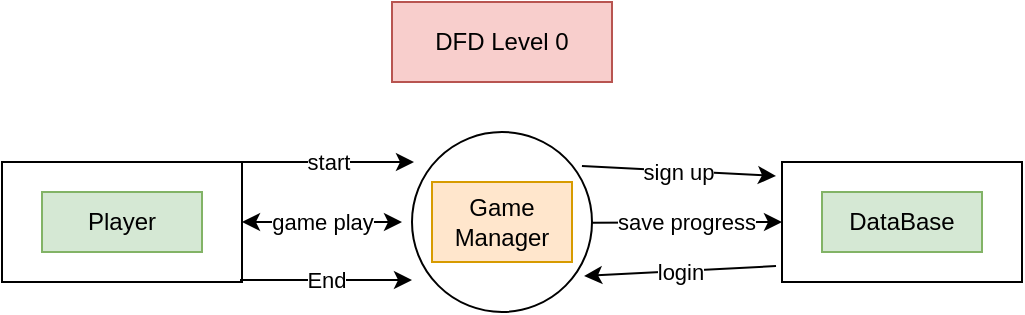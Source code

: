 <mxfile version="13.7.9" type="github">
  <diagram name="Page-1" id="74e2e168-ea6b-b213-b513-2b3c1d86103e">
    <mxGraphModel dx="548" dy="482" grid="1" gridSize="10" guides="1" tooltips="1" connect="1" arrows="1" fold="1" page="1" pageScale="1" pageWidth="1100" pageHeight="850" background="#ffffff" math="0" shadow="0">
      <root>
        <mxCell id="0" />
        <mxCell id="1" parent="0" />
        <mxCell id="GRQkgwyY6_AbB_6V_gYn-2" value="" style="rounded=0;whiteSpace=wrap;html=1;" vertex="1" parent="1">
          <mxGeometry x="40" y="240" width="120" height="60" as="geometry" />
        </mxCell>
        <mxCell id="GRQkgwyY6_AbB_6V_gYn-3" value="Player" style="rounded=0;whiteSpace=wrap;html=1;fillColor=#d5e8d4;strokeColor=#82b366;fontStyle=0" vertex="1" parent="1">
          <mxGeometry x="60" y="255" width="80" height="30" as="geometry" />
        </mxCell>
        <mxCell id="GRQkgwyY6_AbB_6V_gYn-4" value="" style="ellipse;whiteSpace=wrap;html=1;aspect=fixed;" vertex="1" parent="1">
          <mxGeometry x="245" y="225" width="90" height="90" as="geometry" />
        </mxCell>
        <mxCell id="GRQkgwyY6_AbB_6V_gYn-5" value="Game Manager" style="text;html=1;strokeColor=#d79b00;fillColor=#ffe6cc;align=center;verticalAlign=middle;whiteSpace=wrap;rounded=0;" vertex="1" parent="1">
          <mxGeometry x="255" y="250" width="70" height="40" as="geometry" />
        </mxCell>
        <mxCell id="GRQkgwyY6_AbB_6V_gYn-6" value="" style="rounded=0;whiteSpace=wrap;html=1;" vertex="1" parent="1">
          <mxGeometry x="430" y="240" width="120" height="60" as="geometry" />
        </mxCell>
        <mxCell id="GRQkgwyY6_AbB_6V_gYn-7" value="DataBase" style="rounded=0;whiteSpace=wrap;html=1;fillColor=#d5e8d4;strokeColor=#82b366;" vertex="1" parent="1">
          <mxGeometry x="450" y="255" width="80" height="30" as="geometry" />
        </mxCell>
        <mxCell id="GRQkgwyY6_AbB_6V_gYn-8" value="start" style="endArrow=classic;html=1;exitX=1;exitY=0;exitDx=0;exitDy=0;" edge="1" parent="1" source="GRQkgwyY6_AbB_6V_gYn-2">
          <mxGeometry width="50" height="50" relative="1" as="geometry">
            <mxPoint x="160" y="255" as="sourcePoint" />
            <mxPoint x="246" y="240" as="targetPoint" />
          </mxGeometry>
        </mxCell>
        <mxCell id="GRQkgwyY6_AbB_6V_gYn-9" value="End" style="endArrow=classic;html=1;exitX=1;exitY=0;exitDx=0;exitDy=0;" edge="1" parent="1">
          <mxGeometry width="50" height="50" relative="1" as="geometry">
            <mxPoint x="159" y="299" as="sourcePoint" />
            <mxPoint x="245" y="299" as="targetPoint" />
          </mxGeometry>
        </mxCell>
        <mxCell id="GRQkgwyY6_AbB_6V_gYn-11" value="game play" style="endArrow=classic;startArrow=classic;html=1;exitX=1;exitY=0.5;exitDx=0;exitDy=0;" edge="1" parent="1" source="GRQkgwyY6_AbB_6V_gYn-2">
          <mxGeometry width="50" height="50" relative="1" as="geometry">
            <mxPoint x="195" y="315" as="sourcePoint" />
            <mxPoint x="240" y="270" as="targetPoint" />
          </mxGeometry>
        </mxCell>
        <mxCell id="GRQkgwyY6_AbB_6V_gYn-12" value="sign up" style="endArrow=classic;html=1;exitX=0.944;exitY=0.189;exitDx=0;exitDy=0;exitPerimeter=0;" edge="1" parent="1" source="GRQkgwyY6_AbB_6V_gYn-4">
          <mxGeometry width="50" height="50" relative="1" as="geometry">
            <mxPoint x="260" y="370" as="sourcePoint" />
            <mxPoint x="427" y="247" as="targetPoint" />
          </mxGeometry>
        </mxCell>
        <mxCell id="GRQkgwyY6_AbB_6V_gYn-13" value="save progress" style="endArrow=classic;html=1;entryX=0;entryY=0.5;entryDx=0;entryDy=0;" edge="1" parent="1" source="GRQkgwyY6_AbB_6V_gYn-4" target="GRQkgwyY6_AbB_6V_gYn-6">
          <mxGeometry width="50" height="50" relative="1" as="geometry">
            <mxPoint x="335" y="320" as="sourcePoint" />
            <mxPoint x="405.711" y="270" as="targetPoint" />
          </mxGeometry>
        </mxCell>
        <mxCell id="GRQkgwyY6_AbB_6V_gYn-16" value="login" style="endArrow=classic;html=1;entryX=0.956;entryY=0.8;entryDx=0;entryDy=0;entryPerimeter=0;exitX=-0.025;exitY=0.867;exitDx=0;exitDy=0;exitPerimeter=0;" edge="1" parent="1" source="GRQkgwyY6_AbB_6V_gYn-6" target="GRQkgwyY6_AbB_6V_gYn-4">
          <mxGeometry width="50" height="50" relative="1" as="geometry">
            <mxPoint x="260" y="370" as="sourcePoint" />
            <mxPoint x="310" y="320" as="targetPoint" />
          </mxGeometry>
        </mxCell>
        <mxCell id="GRQkgwyY6_AbB_6V_gYn-17" value="DFD Level 0" style="text;html=1;strokeColor=#b85450;fillColor=#f8cecc;align=center;verticalAlign=middle;whiteSpace=wrap;rounded=0;" vertex="1" parent="1">
          <mxGeometry x="235" y="160" width="110" height="40" as="geometry" />
        </mxCell>
      </root>
    </mxGraphModel>
  </diagram>
</mxfile>

